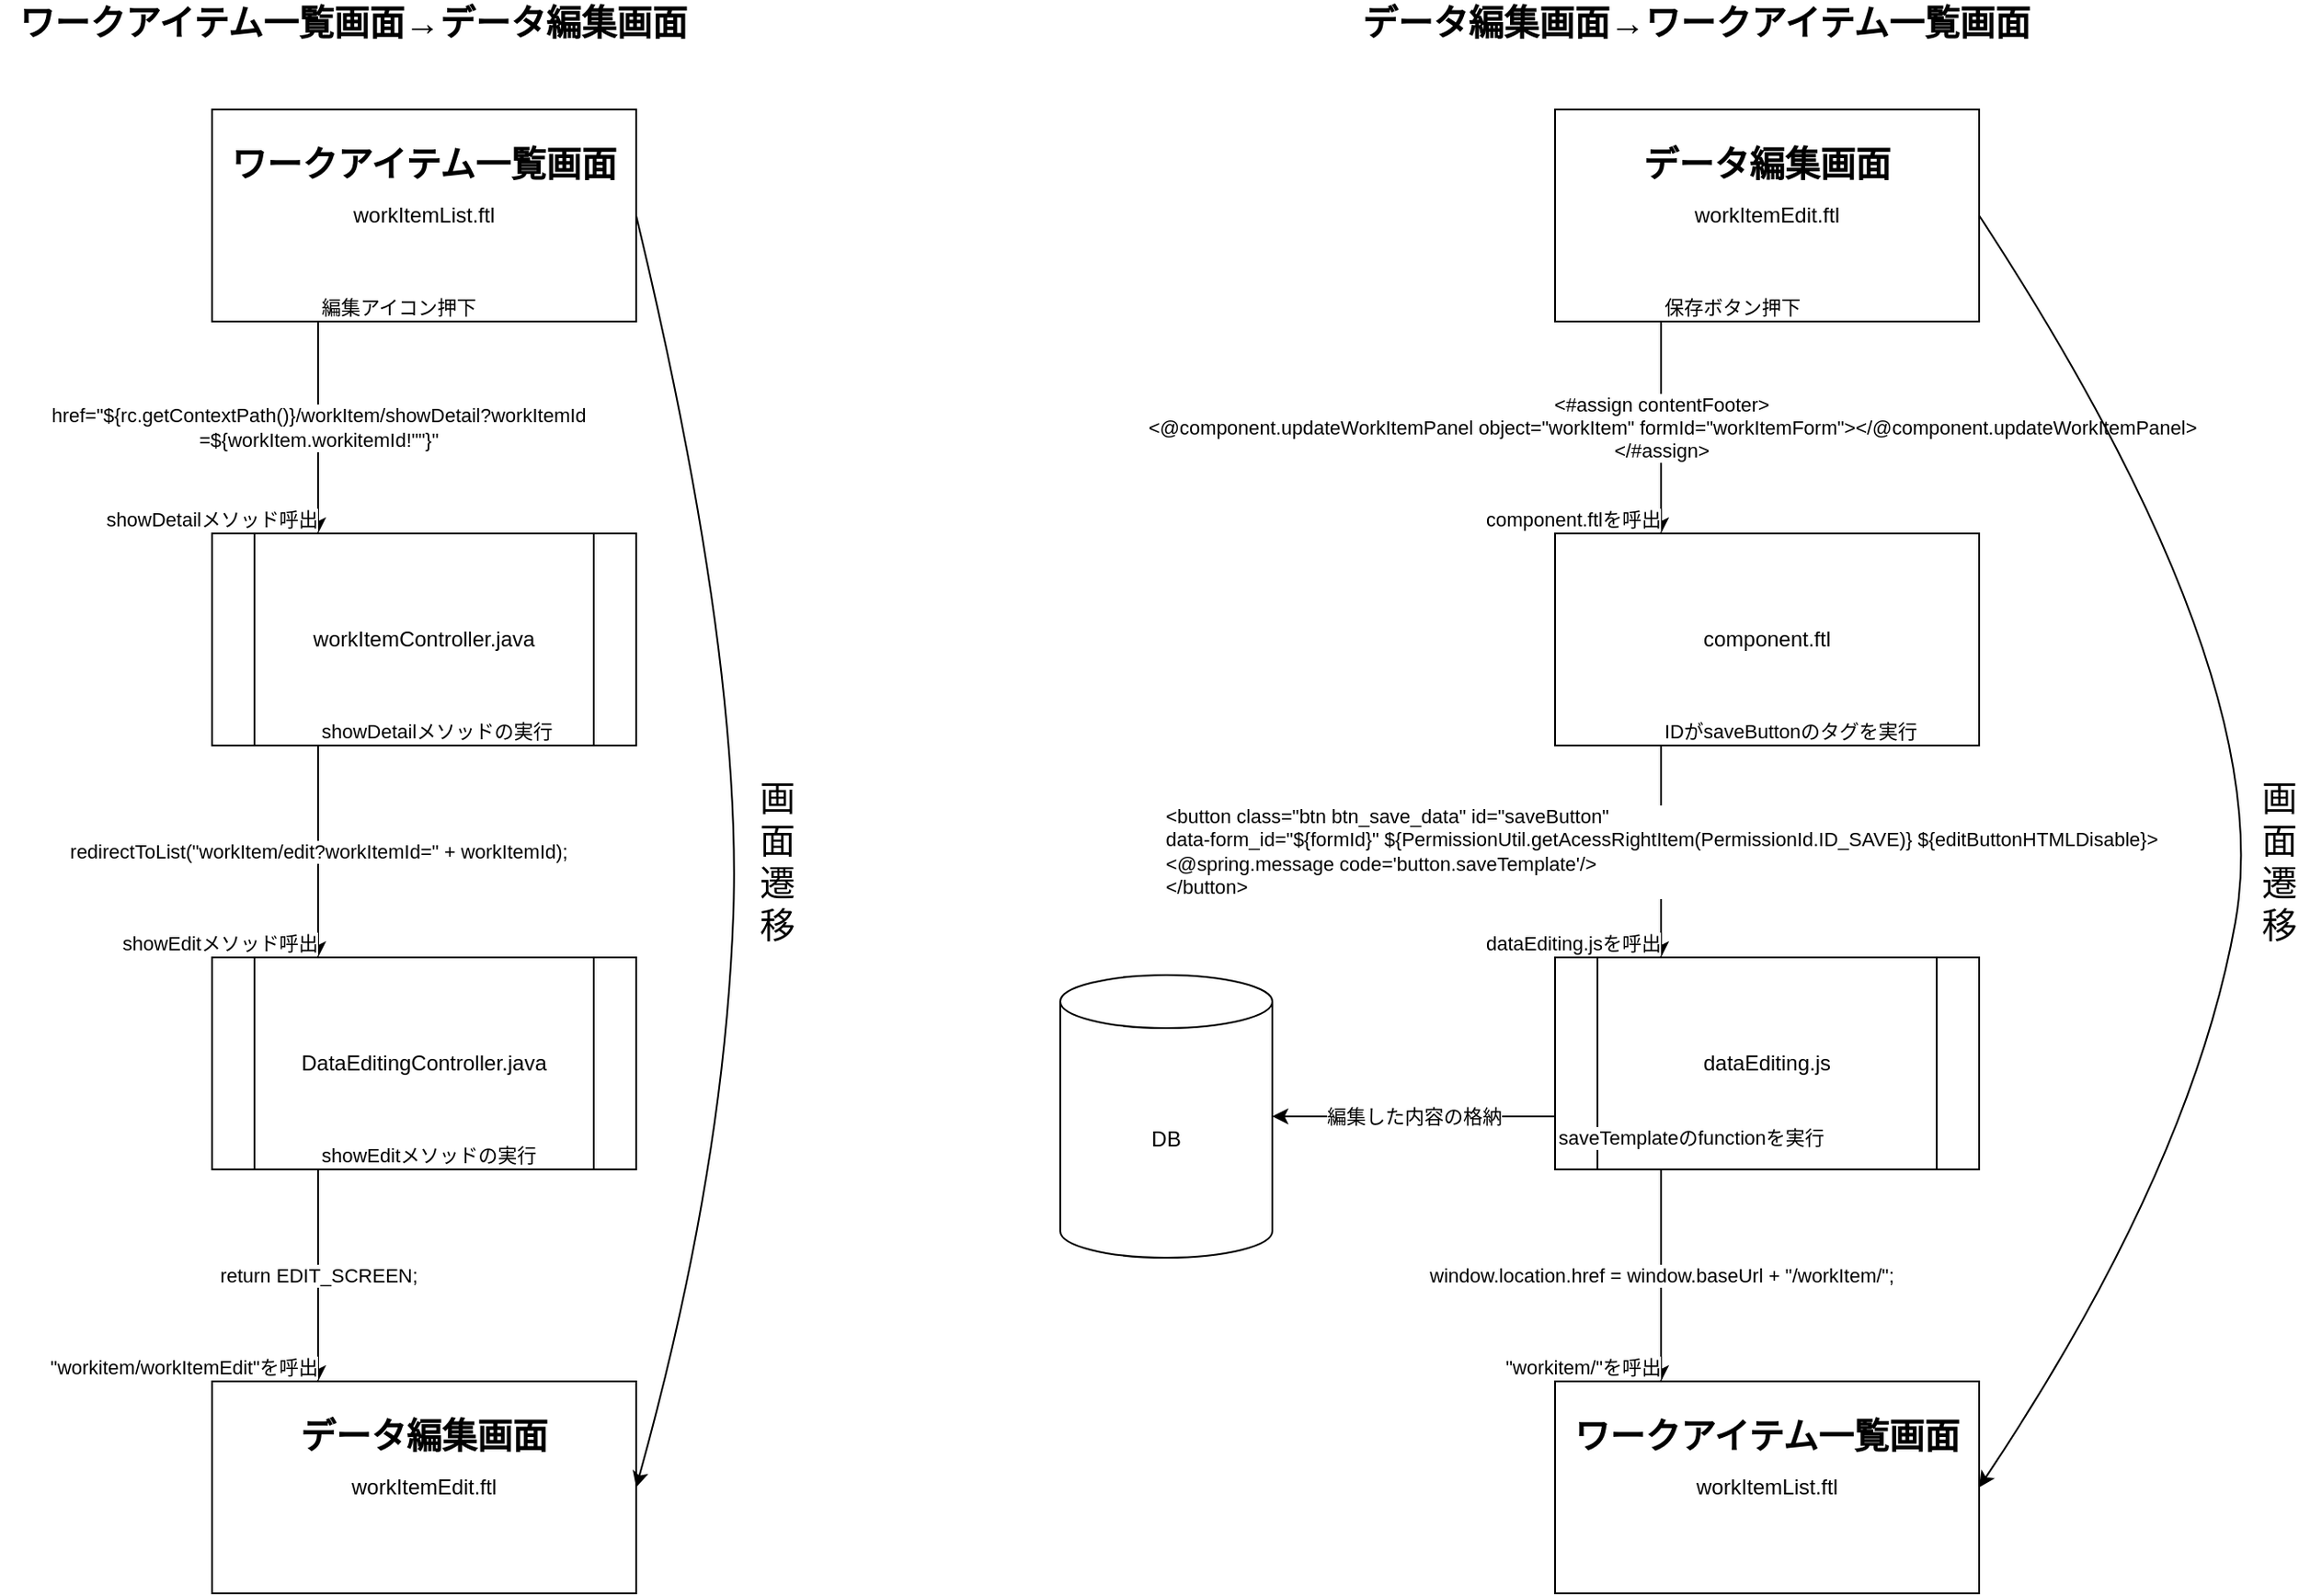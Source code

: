 <mxfile version="14.0.0" type="github">
  <diagram id="fj7cJ6oT8GaulSnIyn4V" name="Page-1">
    <mxGraphModel dx="1662" dy="705" grid="1" gridSize="10" guides="1" tooltips="1" connect="1" arrows="1" fold="1" page="1" pageScale="1" pageWidth="850" pageHeight="1100" math="0" shadow="0">
      <root>
        <mxCell id="0" />
        <mxCell id="1" parent="0" />
        <mxCell id="CFS5spEVcC0CDfMkqO9Q-1" value="workItemController.java" style="shape=process;whiteSpace=wrap;html=1;backgroundOutline=1;" parent="1" vertex="1">
          <mxGeometry x="120" y="320" width="240" height="120" as="geometry" />
        </mxCell>
        <mxCell id="CFS5spEVcC0CDfMkqO9Q-2" value="workItemList.ftl" style="rounded=0;whiteSpace=wrap;html=1;" parent="1" vertex="1">
          <mxGeometry x="120" y="80" width="240" height="120" as="geometry" />
        </mxCell>
        <mxCell id="CFS5spEVcC0CDfMkqO9Q-3" value="workItemEdit.ftl" style="rounded=0;whiteSpace=wrap;html=1;" parent="1" vertex="1">
          <mxGeometry x="120" y="800" width="240" height="120" as="geometry" />
        </mxCell>
        <mxCell id="CFS5spEVcC0CDfMkqO9Q-7" value="&lt;font style=&quot;font-size: 20px&quot;&gt;&lt;b&gt;&lt;font style=&quot;font-size: 20px&quot;&gt;データ編集画面→&lt;/font&gt;ワークアイテム一覧画面&lt;/b&gt;&lt;/font&gt;" style="text;html=1;strokeColor=none;fillColor=none;align=center;verticalAlign=middle;whiteSpace=wrap;rounded=0;" parent="1" vertex="1">
          <mxGeometry x="760" y="20" width="400" height="20" as="geometry" />
        </mxCell>
        <mxCell id="CFS5spEVcC0CDfMkqO9Q-8" value="&lt;font style=&quot;font-size: 20px&quot;&gt;&lt;b&gt;ワークアイテム一覧画面→データ編集画面&lt;/b&gt;&lt;/font&gt;" style="text;html=1;strokeColor=none;fillColor=none;align=center;verticalAlign=middle;whiteSpace=wrap;rounded=0;" parent="1" vertex="1">
          <mxGeometry y="20" width="400" height="20" as="geometry" />
        </mxCell>
        <mxCell id="CFS5spEVcC0CDfMkqO9Q-10" value="DataEditingController.java" style="shape=process;whiteSpace=wrap;html=1;backgroundOutline=1;" parent="1" vertex="1">
          <mxGeometry x="120" y="560" width="240" height="120" as="geometry" />
        </mxCell>
        <mxCell id="CFS5spEVcC0CDfMkqO9Q-11" value="component.ftl" style="rounded=0;whiteSpace=wrap;html=1;" parent="1" vertex="1">
          <mxGeometry x="880" y="320" width="240" height="120" as="geometry" />
        </mxCell>
        <mxCell id="CFS5spEVcC0CDfMkqO9Q-13" value="Label" style="endArrow=classic;html=1;exitX=0.25;exitY=1;exitDx=0;exitDy=0;entryX=0.25;entryY=0;entryDx=0;entryDy=0;" parent="1" source="CFS5spEVcC0CDfMkqO9Q-2" target="CFS5spEVcC0CDfMkqO9Q-1" edge="1">
          <mxGeometry relative="1" as="geometry">
            <mxPoint x="170" y="240" as="sourcePoint" />
            <mxPoint x="330" y="240" as="targetPoint" />
          </mxGeometry>
        </mxCell>
        <mxCell id="CFS5spEVcC0CDfMkqO9Q-14" value="href=&quot;${rc.getContextPath()}/workItem/showDetail?workItemId&lt;br&gt;=${workItem.workitemId!&quot;&quot;}&quot;" style="edgeLabel;resizable=0;html=1;align=center;verticalAlign=middle;" parent="CFS5spEVcC0CDfMkqO9Q-13" connectable="0" vertex="1">
          <mxGeometry relative="1" as="geometry" />
        </mxCell>
        <mxCell id="CFS5spEVcC0CDfMkqO9Q-15" value="編集アイコン押下" style="edgeLabel;resizable=0;html=1;align=left;verticalAlign=bottom;" parent="CFS5spEVcC0CDfMkqO9Q-13" connectable="0" vertex="1">
          <mxGeometry x="-1" relative="1" as="geometry" />
        </mxCell>
        <mxCell id="CFS5spEVcC0CDfMkqO9Q-16" value="showDetailメソッド呼出" style="edgeLabel;resizable=0;html=1;align=right;verticalAlign=bottom;" parent="CFS5spEVcC0CDfMkqO9Q-13" connectable="0" vertex="1">
          <mxGeometry x="1" relative="1" as="geometry" />
        </mxCell>
        <mxCell id="CFS5spEVcC0CDfMkqO9Q-17" value="Label" style="endArrow=classic;html=1;exitX=0.25;exitY=1;exitDx=0;exitDy=0;entryX=0.25;entryY=0;entryDx=0;entryDy=0;" parent="1" source="CFS5spEVcC0CDfMkqO9Q-1" target="CFS5spEVcC0CDfMkqO9Q-10" edge="1">
          <mxGeometry relative="1" as="geometry">
            <mxPoint x="40" y="520" as="sourcePoint" />
            <mxPoint x="200" y="520" as="targetPoint" />
            <Array as="points" />
          </mxGeometry>
        </mxCell>
        <mxCell id="CFS5spEVcC0CDfMkqO9Q-18" value="&lt;div style=&quot;text-align: left&quot;&gt;redirectToList(&quot;workItem/edit?workItemId=&quot; + workItemId);&lt;/div&gt;" style="edgeLabel;resizable=0;html=1;align=center;verticalAlign=middle;" parent="CFS5spEVcC0CDfMkqO9Q-17" connectable="0" vertex="1">
          <mxGeometry relative="1" as="geometry" />
        </mxCell>
        <mxCell id="CFS5spEVcC0CDfMkqO9Q-19" value="showDetailメソッドの実行" style="edgeLabel;resizable=0;html=1;align=left;verticalAlign=bottom;" parent="CFS5spEVcC0CDfMkqO9Q-17" connectable="0" vertex="1">
          <mxGeometry x="-1" relative="1" as="geometry" />
        </mxCell>
        <mxCell id="CFS5spEVcC0CDfMkqO9Q-20" value="showEditメソッド呼出" style="edgeLabel;resizable=0;html=1;align=right;verticalAlign=bottom;" parent="CFS5spEVcC0CDfMkqO9Q-17" connectable="0" vertex="1">
          <mxGeometry x="1" relative="1" as="geometry" />
        </mxCell>
        <mxCell id="CFS5spEVcC0CDfMkqO9Q-21" value="Label" style="endArrow=classic;html=1;exitX=0.25;exitY=1;exitDx=0;exitDy=0;entryX=0.25;entryY=0;entryDx=0;entryDy=0;" parent="1" source="CFS5spEVcC0CDfMkqO9Q-10" target="CFS5spEVcC0CDfMkqO9Q-3" edge="1">
          <mxGeometry relative="1" as="geometry">
            <mxPoint x="530" y="640" as="sourcePoint" />
            <mxPoint x="650" y="840" as="targetPoint" />
            <Array as="points" />
          </mxGeometry>
        </mxCell>
        <mxCell id="CFS5spEVcC0CDfMkqO9Q-22" value="&lt;div style=&quot;text-align: left&quot;&gt;return EDIT_SCREEN;&lt;/div&gt;" style="edgeLabel;resizable=0;html=1;align=center;verticalAlign=middle;" parent="CFS5spEVcC0CDfMkqO9Q-21" connectable="0" vertex="1">
          <mxGeometry relative="1" as="geometry" />
        </mxCell>
        <mxCell id="CFS5spEVcC0CDfMkqO9Q-23" value="showEditメソッドの実行" style="edgeLabel;resizable=0;html=1;align=left;verticalAlign=bottom;" parent="CFS5spEVcC0CDfMkqO9Q-21" connectable="0" vertex="1">
          <mxGeometry x="-1" relative="1" as="geometry" />
        </mxCell>
        <mxCell id="CFS5spEVcC0CDfMkqO9Q-24" value="&quot;workitem/workItemEdit&quot;を呼出" style="edgeLabel;resizable=0;html=1;align=right;verticalAlign=bottom;" parent="CFS5spEVcC0CDfMkqO9Q-21" connectable="0" vertex="1">
          <mxGeometry x="1" relative="1" as="geometry" />
        </mxCell>
        <mxCell id="CFS5spEVcC0CDfMkqO9Q-27" value="" style="curved=1;endArrow=classic;html=1;fillColor=#33001A;exitX=1;exitY=0.5;exitDx=0;exitDy=0;entryX=1;entryY=0.5;entryDx=0;entryDy=0;" parent="1" source="CFS5spEVcC0CDfMkqO9Q-2" target="CFS5spEVcC0CDfMkqO9Q-3" edge="1">
          <mxGeometry width="50" height="50" relative="1" as="geometry">
            <mxPoint x="530" y="530" as="sourcePoint" />
            <mxPoint x="580" y="480" as="targetPoint" />
            <Array as="points">
              <mxPoint x="420" y="390" />
              <mxPoint x="410" y="680" />
            </Array>
          </mxGeometry>
        </mxCell>
        <mxCell id="CFS5spEVcC0CDfMkqO9Q-28" value="&lt;font style=&quot;font-size: 20px&quot;&gt;画面遷移&lt;/font&gt;" style="text;html=1;strokeColor=none;fillColor=none;align=center;verticalAlign=middle;whiteSpace=wrap;rounded=0;" parent="1" vertex="1">
          <mxGeometry x="430" y="480" width="20" height="50" as="geometry" />
        </mxCell>
        <mxCell id="ggs_NN2yI3XCKBR60X58-2" value="workItemEdit.ftl" style="rounded=0;whiteSpace=wrap;html=1;" vertex="1" parent="1">
          <mxGeometry x="880" y="80" width="240" height="120" as="geometry" />
        </mxCell>
        <mxCell id="ggs_NN2yI3XCKBR60X58-3" value="workItemList.ftl" style="rounded=0;whiteSpace=wrap;html=1;" vertex="1" parent="1">
          <mxGeometry x="880" y="800" width="240" height="120" as="geometry" />
        </mxCell>
        <mxCell id="ggs_NN2yI3XCKBR60X58-4" value="dataEditing.js" style="shape=process;whiteSpace=wrap;html=1;backgroundOutline=1;" vertex="1" parent="1">
          <mxGeometry x="880" y="560" width="240" height="120" as="geometry" />
        </mxCell>
        <mxCell id="ggs_NN2yI3XCKBR60X58-5" value="Label" style="endArrow=classic;html=1;exitX=0.25;exitY=1;exitDx=0;exitDy=0;entryX=0.25;entryY=0;entryDx=0;entryDy=0;" edge="1" parent="1" source="ggs_NN2yI3XCKBR60X58-2" target="CFS5spEVcC0CDfMkqO9Q-11">
          <mxGeometry relative="1" as="geometry">
            <mxPoint x="930" y="240" as="sourcePoint" />
            <mxPoint x="970" y="310" as="targetPoint" />
          </mxGeometry>
        </mxCell>
        <mxCell id="ggs_NN2yI3XCKBR60X58-6" value="&lt;div&gt;&amp;lt;#assign contentFooter&amp;gt;&lt;/div&gt;&lt;div&gt;&amp;nbsp; &amp;nbsp; &amp;lt;@component.updateWorkItemPanel object=&quot;workItem&quot; formId=&quot;workItemForm&quot;&amp;gt;&amp;lt;/@component.updateWorkItemPanel&amp;gt;&lt;/div&gt;&lt;div&gt;&amp;lt;/#assign&amp;gt;&lt;/div&gt;" style="edgeLabel;resizable=0;html=1;align=center;verticalAlign=middle;" connectable="0" vertex="1" parent="ggs_NN2yI3XCKBR60X58-5">
          <mxGeometry relative="1" as="geometry" />
        </mxCell>
        <mxCell id="ggs_NN2yI3XCKBR60X58-7" value="保存ボタン押下" style="edgeLabel;resizable=0;html=1;align=left;verticalAlign=bottom;" connectable="0" vertex="1" parent="ggs_NN2yI3XCKBR60X58-5">
          <mxGeometry x="-1" relative="1" as="geometry" />
        </mxCell>
        <mxCell id="ggs_NN2yI3XCKBR60X58-8" value="component.ftlを呼出" style="edgeLabel;resizable=0;html=1;align=right;verticalAlign=bottom;" connectable="0" vertex="1" parent="ggs_NN2yI3XCKBR60X58-5">
          <mxGeometry x="1" relative="1" as="geometry" />
        </mxCell>
        <mxCell id="ggs_NN2yI3XCKBR60X58-9" value="Label" style="endArrow=classic;html=1;entryX=0.25;entryY=0;entryDx=0;entryDy=0;exitX=0.25;exitY=1;exitDx=0;exitDy=0;" edge="1" parent="1" source="CFS5spEVcC0CDfMkqO9Q-11" target="ggs_NN2yI3XCKBR60X58-4">
          <mxGeometry relative="1" as="geometry">
            <mxPoint x="970" y="460" as="sourcePoint" />
            <mxPoint x="960" y="520" as="targetPoint" />
            <Array as="points" />
          </mxGeometry>
        </mxCell>
        <mxCell id="ggs_NN2yI3XCKBR60X58-10" value="&lt;div style=&quot;text-align: left&quot;&gt;&lt;div&gt;&amp;lt;button class=&quot;btn btn_save_data&quot; id=&quot;saveButton&quot;&lt;/div&gt;&lt;div&gt;&lt;span&gt;	&lt;/span&gt;data-form_id=&quot;${formId}&quot; ${PermissionUtil.getAcessRightItem(PermissionId.ID_SAVE)} ${editButtonHTMLDisable}&amp;gt;&lt;/div&gt;&lt;div&gt;&lt;span&gt;	&lt;/span&gt;&amp;lt;@spring.message code=&#39;button.saveTemplate&#39;/&amp;gt;&lt;/div&gt;&lt;div&gt;&amp;lt;/button&amp;gt;&lt;/div&gt;&lt;/div&gt;" style="edgeLabel;resizable=0;html=1;align=center;verticalAlign=middle;" connectable="0" vertex="1" parent="ggs_NN2yI3XCKBR60X58-9">
          <mxGeometry relative="1" as="geometry" />
        </mxCell>
        <mxCell id="ggs_NN2yI3XCKBR60X58-11" value="IDがsaveButtonのタグを実行" style="edgeLabel;resizable=0;html=1;align=left;verticalAlign=bottom;" connectable="0" vertex="1" parent="ggs_NN2yI3XCKBR60X58-9">
          <mxGeometry x="-1" relative="1" as="geometry" />
        </mxCell>
        <mxCell id="ggs_NN2yI3XCKBR60X58-12" value="dataEditing.jsを呼出" style="edgeLabel;resizable=0;html=1;align=right;verticalAlign=bottom;" connectable="0" vertex="1" parent="ggs_NN2yI3XCKBR60X58-9">
          <mxGeometry x="1" relative="1" as="geometry" />
        </mxCell>
        <mxCell id="ggs_NN2yI3XCKBR60X58-13" value="Label" style="endArrow=classic;html=1;exitX=0.25;exitY=1;exitDx=0;exitDy=0;entryX=0.25;entryY=0;entryDx=0;entryDy=0;" edge="1" parent="1" source="ggs_NN2yI3XCKBR60X58-4" target="ggs_NN2yI3XCKBR60X58-3">
          <mxGeometry relative="1" as="geometry">
            <mxPoint x="1290" y="640" as="sourcePoint" />
            <mxPoint x="1410" y="840" as="targetPoint" />
            <Array as="points" />
          </mxGeometry>
        </mxCell>
        <mxCell id="ggs_NN2yI3XCKBR60X58-14" value="&lt;div style=&quot;text-align: left&quot;&gt;window.location.href = window.baseUrl + &quot;/workItem/&quot;;&lt;/div&gt;" style="edgeLabel;resizable=0;html=1;align=center;verticalAlign=middle;" connectable="0" vertex="1" parent="ggs_NN2yI3XCKBR60X58-13">
          <mxGeometry relative="1" as="geometry" />
        </mxCell>
        <mxCell id="ggs_NN2yI3XCKBR60X58-16" value="&quot;workitem/&quot;を呼出" style="edgeLabel;resizable=0;html=1;align=right;verticalAlign=bottom;" connectable="0" vertex="1" parent="ggs_NN2yI3XCKBR60X58-13">
          <mxGeometry x="1" relative="1" as="geometry" />
        </mxCell>
        <mxCell id="ggs_NN2yI3XCKBR60X58-17" value="" style="curved=1;endArrow=classic;html=1;fillColor=#33001A;exitX=1;exitY=0.5;exitDx=0;exitDy=0;entryX=1;entryY=0.5;entryDx=0;entryDy=0;" edge="1" parent="1" source="ggs_NN2yI3XCKBR60X58-2" target="ggs_NN2yI3XCKBR60X58-3">
          <mxGeometry width="50" height="50" relative="1" as="geometry">
            <mxPoint x="1290" y="530" as="sourcePoint" />
            <mxPoint x="1340" y="480" as="targetPoint" />
            <Array as="points">
              <mxPoint x="1290" y="400" />
              <mxPoint x="1240" y="680" />
            </Array>
          </mxGeometry>
        </mxCell>
        <mxCell id="ggs_NN2yI3XCKBR60X58-18" value="&lt;font style=&quot;font-size: 20px&quot;&gt;画面遷移&lt;/font&gt;" style="text;html=1;strokeColor=none;fillColor=none;align=center;verticalAlign=middle;whiteSpace=wrap;rounded=0;" vertex="1" parent="1">
          <mxGeometry x="1280" y="480" width="20" height="50" as="geometry" />
        </mxCell>
        <mxCell id="ggs_NN2yI3XCKBR60X58-20" value="&lt;font style=&quot;font-size: 20px&quot;&gt;&lt;b&gt;ワークアイテム一覧画面&lt;/b&gt;&lt;/font&gt;" style="text;html=1;strokeColor=none;fillColor=none;align=center;verticalAlign=middle;whiteSpace=wrap;rounded=0;" vertex="1" parent="1">
          <mxGeometry x="120" y="100" width="240" height="20" as="geometry" />
        </mxCell>
        <mxCell id="ggs_NN2yI3XCKBR60X58-21" value="&lt;font style=&quot;font-size: 20px&quot;&gt;&lt;b&gt;データ編集画面&lt;/b&gt;&lt;/font&gt;" style="text;html=1;strokeColor=none;fillColor=none;align=center;verticalAlign=middle;whiteSpace=wrap;rounded=0;" vertex="1" parent="1">
          <mxGeometry x="120" y="820" width="240" height="20" as="geometry" />
        </mxCell>
        <mxCell id="ggs_NN2yI3XCKBR60X58-23" value="&lt;font style=&quot;font-size: 20px&quot;&gt;&lt;b&gt;データ編集画面&lt;/b&gt;&lt;/font&gt;" style="text;html=1;strokeColor=none;fillColor=none;align=center;verticalAlign=middle;whiteSpace=wrap;rounded=0;" vertex="1" parent="1">
          <mxGeometry x="880" y="100" width="240" height="20" as="geometry" />
        </mxCell>
        <mxCell id="ggs_NN2yI3XCKBR60X58-24" value="&lt;font style=&quot;font-size: 20px&quot;&gt;&lt;b&gt;ワークアイテム一覧画面&lt;/b&gt;&lt;/font&gt;" style="text;html=1;strokeColor=none;fillColor=none;align=center;verticalAlign=middle;whiteSpace=wrap;rounded=0;" vertex="1" parent="1">
          <mxGeometry x="880" y="820" width="240" height="20" as="geometry" />
        </mxCell>
        <mxCell id="ggs_NN2yI3XCKBR60X58-25" value="DB" style="shape=cylinder3;whiteSpace=wrap;html=1;boundedLbl=1;backgroundOutline=1;size=15;" vertex="1" parent="1">
          <mxGeometry x="600" y="570" width="120" height="160" as="geometry" />
        </mxCell>
        <mxCell id="ggs_NN2yI3XCKBR60X58-26" value="Label" style="endArrow=classic;html=1;exitX=0;exitY=0.75;exitDx=0;exitDy=0;entryX=1;entryY=0.5;entryDx=0;entryDy=0;entryPerimeter=0;" edge="1" parent="1" source="ggs_NN2yI3XCKBR60X58-4" target="ggs_NN2yI3XCKBR60X58-25">
          <mxGeometry relative="1" as="geometry">
            <mxPoint x="830" y="610" as="sourcePoint" />
            <mxPoint x="830" y="770" as="targetPoint" />
            <Array as="points" />
          </mxGeometry>
        </mxCell>
        <mxCell id="ggs_NN2yI3XCKBR60X58-27" value="&lt;div style=&quot;text-align: left&quot;&gt;編集した内容の格納&lt;/div&gt;" style="edgeLabel;resizable=0;html=1;align=center;verticalAlign=middle;" connectable="0" vertex="1" parent="ggs_NN2yI3XCKBR60X58-26">
          <mxGeometry relative="1" as="geometry" />
        </mxCell>
        <mxCell id="ggs_NN2yI3XCKBR60X58-28" value="saveTemplateのfunctionを実行" style="edgeLabel;resizable=0;html=1;align=left;verticalAlign=bottom;" connectable="0" vertex="1" parent="ggs_NN2yI3XCKBR60X58-26">
          <mxGeometry x="-1" relative="1" as="geometry">
            <mxPoint y="20" as="offset" />
          </mxGeometry>
        </mxCell>
      </root>
    </mxGraphModel>
  </diagram>
</mxfile>
